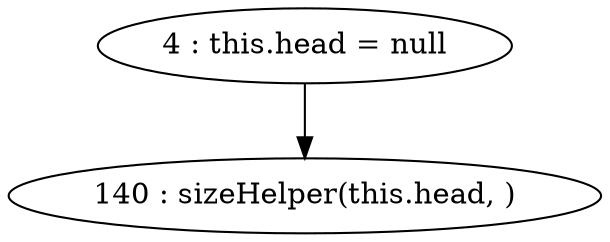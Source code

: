 digraph G {
"4 : this.head = null"
"4 : this.head = null" -> "140 : sizeHelper(this.head, )"
"140 : sizeHelper(this.head, )"
}